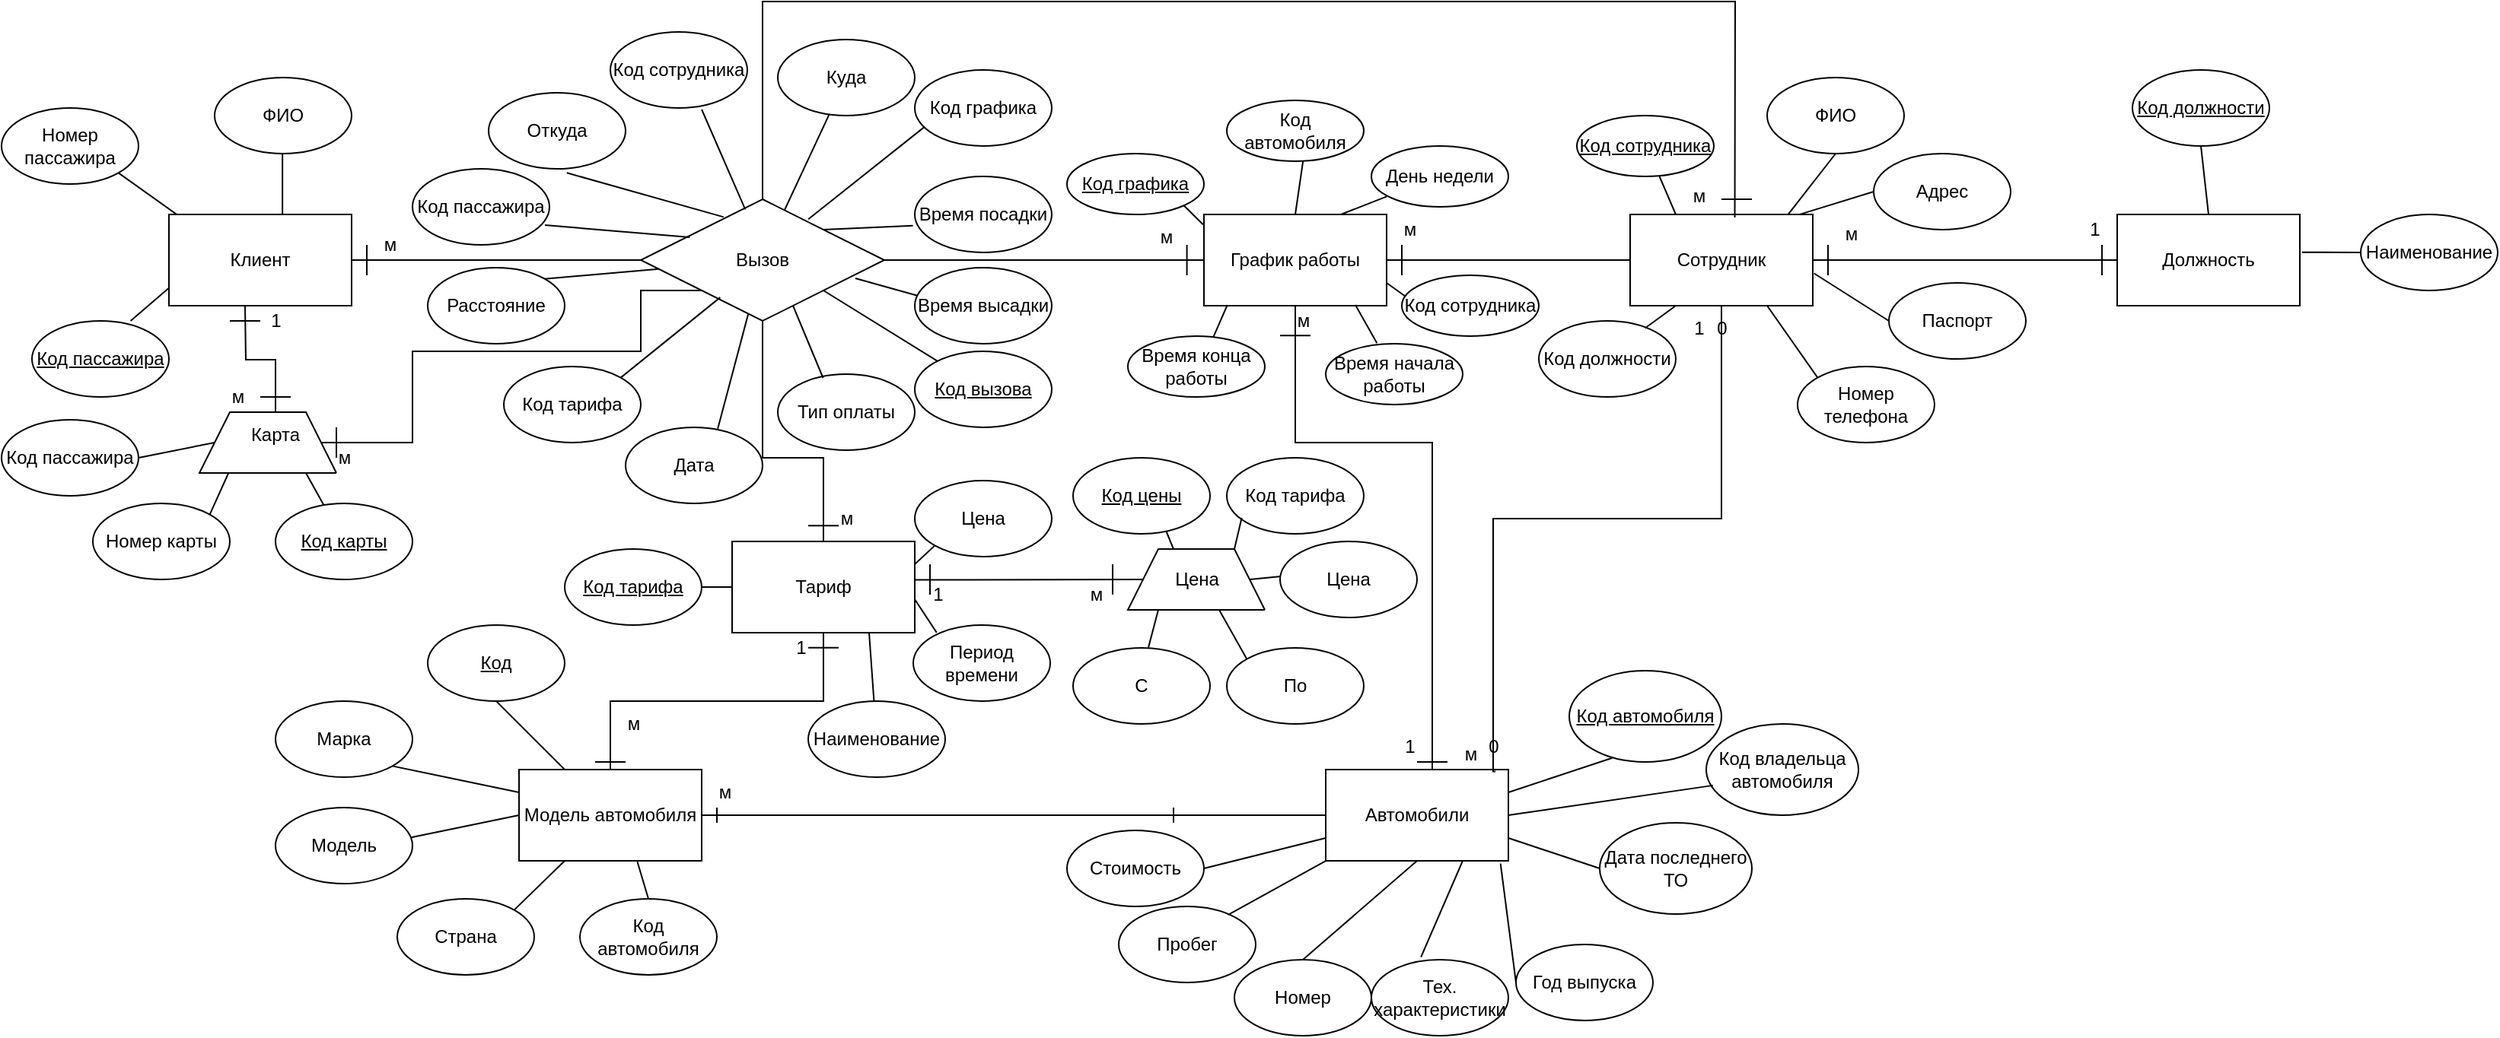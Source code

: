 <mxfile version="21.4.0" type="device">
  <diagram name="Страница 1" id="1fomyH5tn99syL91oA3N">
    <mxGraphModel dx="3263" dy="1215" grid="1" gridSize="10" guides="1" tooltips="1" connect="1" arrows="1" fold="1" page="1" pageScale="1" pageWidth="827" pageHeight="1169" math="0" shadow="0">
      <root>
        <mxCell id="0" />
        <mxCell id="1" parent="0" />
        <mxCell id="RmznwL4d9NSOxr5QhM6p-1" value="Автомобили" style="rounded=0;whiteSpace=wrap;html=1;" parent="1" vertex="1">
          <mxGeometry x="640" y="565" width="120" height="60" as="geometry" />
        </mxCell>
        <mxCell id="RmznwL4d9NSOxr5QhM6p-2" value="Сотрудник" style="rounded=0;whiteSpace=wrap;html=1;" parent="1" vertex="1">
          <mxGeometry x="840" y="200" width="120" height="60" as="geometry" />
        </mxCell>
        <mxCell id="RmznwL4d9NSOxr5QhM6p-9" value="Вызов" style="rhombus;whiteSpace=wrap;html=1;" parent="1" vertex="1">
          <mxGeometry x="190" y="190" width="160" height="80" as="geometry" />
        </mxCell>
        <mxCell id="RmznwL4d9NSOxr5QhM6p-16" value="Адрес" style="ellipse;whiteSpace=wrap;html=1;" parent="1" vertex="1">
          <mxGeometry x="1000" y="160" width="90" height="50" as="geometry" />
        </mxCell>
        <mxCell id="RmznwL4d9NSOxr5QhM6p-18" value="Номер телефона" style="ellipse;whiteSpace=wrap;html=1;" parent="1" vertex="1">
          <mxGeometry x="950" y="300" width="90" height="50" as="geometry" />
        </mxCell>
        <mxCell id="RmznwL4d9NSOxr5QhM6p-19" value="ФИО" style="ellipse;whiteSpace=wrap;html=1;" parent="1" vertex="1">
          <mxGeometry x="930" y="110" width="90" height="50" as="geometry" />
        </mxCell>
        <mxCell id="RmznwL4d9NSOxr5QhM6p-20" value="Паспорт" style="ellipse;whiteSpace=wrap;html=1;" parent="1" vertex="1">
          <mxGeometry x="1010" y="245" width="90" height="50" as="geometry" />
        </mxCell>
        <mxCell id="RmznwL4d9NSOxr5QhM6p-22" value="График работы" style="rounded=0;whiteSpace=wrap;html=1;" parent="1" vertex="1">
          <mxGeometry x="560" y="200" width="120" height="60" as="geometry" />
        </mxCell>
        <mxCell id="RmznwL4d9NSOxr5QhM6p-30" value="Стоимость" style="ellipse;whiteSpace=wrap;html=1;" parent="1" vertex="1">
          <mxGeometry x="470" y="605" width="90" height="50" as="geometry" />
        </mxCell>
        <mxCell id="RmznwL4d9NSOxr5QhM6p-31" value="Тех. характеристики" style="ellipse;whiteSpace=wrap;html=1;" parent="1" vertex="1">
          <mxGeometry x="670" y="690" width="90" height="50" as="geometry" />
        </mxCell>
        <mxCell id="RmznwL4d9NSOxr5QhM6p-32" value="Страна" style="ellipse;whiteSpace=wrap;html=1;" parent="1" vertex="1">
          <mxGeometry x="30" y="650" width="90" height="50" as="geometry" />
        </mxCell>
        <mxCell id="RmznwL4d9NSOxr5QhM6p-34" value="Номер" style="ellipse;whiteSpace=wrap;html=1;" parent="1" vertex="1">
          <mxGeometry x="580" y="690" width="90" height="50" as="geometry" />
        </mxCell>
        <mxCell id="RmznwL4d9NSOxr5QhM6p-36" value="Год выпуска" style="ellipse;whiteSpace=wrap;html=1;" parent="1" vertex="1">
          <mxGeometry x="765" y="680" width="90" height="50" as="geometry" />
        </mxCell>
        <mxCell id="RmznwL4d9NSOxr5QhM6p-37" value="Пробег" style="ellipse;whiteSpace=wrap;html=1;" parent="1" vertex="1">
          <mxGeometry x="504" y="655" width="90" height="50" as="geometry" />
        </mxCell>
        <mxCell id="RmznwL4d9NSOxr5QhM6p-38" value="Дата последнего ТО" style="ellipse;whiteSpace=wrap;html=1;" parent="1" vertex="1">
          <mxGeometry x="820" y="600" width="100" height="60" as="geometry" />
        </mxCell>
        <mxCell id="RmznwL4d9NSOxr5QhM6p-40" value="" style="endArrow=none;html=1;rounded=0;entryX=1;entryY=0.5;entryDx=0;entryDy=0;exitX=0;exitY=0.75;exitDx=0;exitDy=0;" parent="1" source="RmznwL4d9NSOxr5QhM6p-1" target="RmznwL4d9NSOxr5QhM6p-30" edge="1">
          <mxGeometry width="50" height="50" relative="1" as="geometry">
            <mxPoint x="730" y="520" as="sourcePoint" />
            <mxPoint x="780" y="470" as="targetPoint" />
          </mxGeometry>
        </mxCell>
        <mxCell id="RmznwL4d9NSOxr5QhM6p-42" value="" style="endArrow=none;html=1;rounded=0;entryX=0.75;entryY=1;entryDx=0;entryDy=0;exitX=0;exitY=0;exitDx=0;exitDy=0;" parent="1" source="RmznwL4d9NSOxr5QhM6p-18" target="RmznwL4d9NSOxr5QhM6p-2" edge="1">
          <mxGeometry width="50" height="50" relative="1" as="geometry">
            <mxPoint x="840" y="330" as="sourcePoint" />
            <mxPoint x="890" y="280" as="targetPoint" />
          </mxGeometry>
        </mxCell>
        <mxCell id="RmznwL4d9NSOxr5QhM6p-44" value="" style="endArrow=none;html=1;rounded=0;entryX=0.75;entryY=1;entryDx=0;entryDy=0;exitX=0.362;exitY=-0.034;exitDx=0;exitDy=0;exitPerimeter=0;" parent="1" source="RmznwL4d9NSOxr5QhM6p-31" target="RmznwL4d9NSOxr5QhM6p-1" edge="1">
          <mxGeometry width="50" height="50" relative="1" as="geometry">
            <mxPoint x="760" y="600" as="sourcePoint" />
            <mxPoint x="810" y="550" as="targetPoint" />
          </mxGeometry>
        </mxCell>
        <mxCell id="RmznwL4d9NSOxr5QhM6p-45" value="" style="endArrow=none;html=1;rounded=0;exitX=0.5;exitY=0;exitDx=0;exitDy=0;entryX=0.5;entryY=1;entryDx=0;entryDy=0;" parent="1" source="RmznwL4d9NSOxr5QhM6p-34" target="RmznwL4d9NSOxr5QhM6p-1" edge="1">
          <mxGeometry width="50" height="50" relative="1" as="geometry">
            <mxPoint x="560" y="600" as="sourcePoint" />
            <mxPoint x="610" y="550" as="targetPoint" />
          </mxGeometry>
        </mxCell>
        <mxCell id="RmznwL4d9NSOxr5QhM6p-47" value="" style="endArrow=none;html=1;rounded=0;entryX=0;entryY=0.5;entryDx=0;entryDy=0;exitX=0.957;exitY=1.03;exitDx=0;exitDy=0;exitPerimeter=0;" parent="1" target="RmznwL4d9NSOxr5QhM6p-36" edge="1" source="RmznwL4d9NSOxr5QhM6p-1">
          <mxGeometry width="50" height="50" relative="1" as="geometry">
            <mxPoint x="670" y="610" as="sourcePoint" />
            <mxPoint x="780" y="470" as="targetPoint" />
          </mxGeometry>
        </mxCell>
        <mxCell id="RmznwL4d9NSOxr5QhM6p-49" value="" style="endArrow=none;html=1;rounded=0;entryX=0;entryY=1;entryDx=0;entryDy=0;exitX=0.8;exitY=0.108;exitDx=0;exitDy=0;exitPerimeter=0;" parent="1" source="RmznwL4d9NSOxr5QhM6p-37" target="RmznwL4d9NSOxr5QhM6p-1" edge="1">
          <mxGeometry width="50" height="50" relative="1" as="geometry">
            <mxPoint x="460" y="600" as="sourcePoint" />
            <mxPoint x="510" y="550" as="targetPoint" />
          </mxGeometry>
        </mxCell>
        <mxCell id="RmznwL4d9NSOxr5QhM6p-53" value="" style="endArrow=none;html=1;rounded=0;exitX=1;exitY=0;exitDx=0;exitDy=0;" parent="1" source="RmznwL4d9NSOxr5QhM6p-68" target="RmznwL4d9NSOxr5QhM6p-9" edge="1">
          <mxGeometry width="50" height="50" relative="1" as="geometry">
            <mxPoint x="304" y="320" as="sourcePoint" />
            <mxPoint x="354" y="270" as="targetPoint" />
          </mxGeometry>
        </mxCell>
        <mxCell id="RmznwL4d9NSOxr5QhM6p-54" value="" style="endArrow=none;html=1;rounded=0;entryX=1;entryY=1;entryDx=0;entryDy=0;" parent="1" source="RmznwL4d9NSOxr5QhM6p-67" target="RmznwL4d9NSOxr5QhM6p-9" edge="1">
          <mxGeometry width="50" height="50" relative="1" as="geometry">
            <mxPoint x="390" y="335" as="sourcePoint" />
            <mxPoint x="440" y="285" as="targetPoint" />
          </mxGeometry>
        </mxCell>
        <mxCell id="RmznwL4d9NSOxr5QhM6p-55" value="" style="endArrow=none;html=1;rounded=0;exitX=0.673;exitY=0.018;exitDx=0;exitDy=0;exitPerimeter=0;" parent="1" source="RmznwL4d9NSOxr5QhM6p-62" target="RmznwL4d9NSOxr5QhM6p-9" edge="1">
          <mxGeometry width="50" height="50" relative="1" as="geometry">
            <mxPoint x="300" y="320" as="sourcePoint" />
            <mxPoint x="350" y="270" as="targetPoint" />
          </mxGeometry>
        </mxCell>
        <mxCell id="RmznwL4d9NSOxr5QhM6p-56" value="" style="endArrow=none;html=1;rounded=0;exitX=0.201;exitY=0.313;exitDx=0;exitDy=0;exitPerimeter=0;entryX=0.967;entryY=0.74;entryDx=0;entryDy=0;entryPerimeter=0;" parent="1" source="RmznwL4d9NSOxr5QhM6p-9" target="RmznwL4d9NSOxr5QhM6p-66" edge="1">
          <mxGeometry width="50" height="50" relative="1" as="geometry">
            <mxPoint x="220" y="260" as="sourcePoint" />
            <mxPoint x="270" y="210" as="targetPoint" />
          </mxGeometry>
        </mxCell>
        <mxCell id="RmznwL4d9NSOxr5QhM6p-57" value="" style="endArrow=none;html=1;rounded=0;exitX=0.34;exitY=0.146;exitDx=0;exitDy=0;exitPerimeter=0;entryX=0.571;entryY=1.053;entryDx=0;entryDy=0;entryPerimeter=0;" parent="1" source="RmznwL4d9NSOxr5QhM6p-9" target="RmznwL4d9NSOxr5QhM6p-65" edge="1">
          <mxGeometry width="50" height="50" relative="1" as="geometry">
            <mxPoint x="304" y="240" as="sourcePoint" />
            <mxPoint x="354" y="190" as="targetPoint" />
          </mxGeometry>
        </mxCell>
        <mxCell id="RmznwL4d9NSOxr5QhM6p-58" value="" style="endArrow=none;html=1;rounded=0;exitX=0.591;exitY=0.086;exitDx=0;exitDy=0;exitPerimeter=0;" parent="1" source="RmznwL4d9NSOxr5QhM6p-9" target="RmznwL4d9NSOxr5QhM6p-64" edge="1">
          <mxGeometry width="50" height="50" relative="1" as="geometry">
            <mxPoint x="414" y="240" as="sourcePoint" />
            <mxPoint x="464" y="190" as="targetPoint" />
          </mxGeometry>
        </mxCell>
        <mxCell id="RmznwL4d9NSOxr5QhM6p-60" value="" style="endArrow=none;html=1;rounded=0;exitX=0.867;exitY=-0.005;exitDx=0;exitDy=0;entryX=0.5;entryY=1;entryDx=0;entryDy=0;exitPerimeter=0;" parent="1" source="RmznwL4d9NSOxr5QhM6p-2" target="RmznwL4d9NSOxr5QhM6p-19" edge="1">
          <mxGeometry width="50" height="50" relative="1" as="geometry">
            <mxPoint x="660" y="240" as="sourcePoint" />
            <mxPoint x="710" y="190" as="targetPoint" />
          </mxGeometry>
        </mxCell>
        <mxCell id="RmznwL4d9NSOxr5QhM6p-61" value="" style="endArrow=none;html=1;rounded=0;entryX=0;entryY=0.5;entryDx=0;entryDy=0;exitX=0.926;exitY=0.001;exitDx=0;exitDy=0;exitPerimeter=0;" parent="1" source="RmznwL4d9NSOxr5QhM6p-2" target="RmznwL4d9NSOxr5QhM6p-16" edge="1">
          <mxGeometry width="50" height="50" relative="1" as="geometry">
            <mxPoint x="930" y="230" as="sourcePoint" />
            <mxPoint x="990" y="180" as="targetPoint" />
          </mxGeometry>
        </mxCell>
        <mxCell id="RmznwL4d9NSOxr5QhM6p-62" value="Дата" style="ellipse;whiteSpace=wrap;html=1;" parent="1" vertex="1">
          <mxGeometry x="180" y="340" width="90" height="50" as="geometry" />
        </mxCell>
        <mxCell id="RmznwL4d9NSOxr5QhM6p-64" value="Куда" style="ellipse;whiteSpace=wrap;html=1;" parent="1" vertex="1">
          <mxGeometry x="280" y="85" width="90" height="50" as="geometry" />
        </mxCell>
        <mxCell id="RmznwL4d9NSOxr5QhM6p-65" value="Откуда" style="ellipse;whiteSpace=wrap;html=1;" parent="1" vertex="1">
          <mxGeometry x="90" y="120" width="90" height="50" as="geometry" />
        </mxCell>
        <mxCell id="RmznwL4d9NSOxr5QhM6p-66" value="Код пассажира" style="ellipse;whiteSpace=wrap;html=1;" parent="1" vertex="1">
          <mxGeometry x="40" y="170" width="90" height="50" as="geometry" />
        </mxCell>
        <mxCell id="RmznwL4d9NSOxr5QhM6p-67" value="&lt;u&gt;Код вызова&lt;/u&gt;" style="ellipse;whiteSpace=wrap;html=1;" parent="1" vertex="1">
          <mxGeometry x="370" y="290" width="90" height="50" as="geometry" />
        </mxCell>
        <mxCell id="RmznwL4d9NSOxr5QhM6p-68" value="Расстояние" style="ellipse;whiteSpace=wrap;html=1;" parent="1" vertex="1">
          <mxGeometry x="50" y="235" width="90" height="50" as="geometry" />
        </mxCell>
        <mxCell id="RmznwL4d9NSOxr5QhM6p-71" value="" style="endArrow=none;html=1;rounded=0;entryX=0;entryY=0.5;entryDx=0;entryDy=0;exitX=1.007;exitY=0.646;exitDx=0;exitDy=0;exitPerimeter=0;" parent="1" source="RmznwL4d9NSOxr5QhM6p-2" target="RmznwL4d9NSOxr5QhM6p-20" edge="1">
          <mxGeometry width="50" height="50" relative="1" as="geometry">
            <mxPoint x="940" y="280" as="sourcePoint" />
            <mxPoint x="990" y="230" as="targetPoint" />
          </mxGeometry>
        </mxCell>
        <mxCell id="RmznwL4d9NSOxr5QhM6p-74" value="" style="endArrow=none;html=1;rounded=0;exitX=0.5;exitY=0;exitDx=0;exitDy=0;" parent="1" edge="1">
          <mxGeometry width="50" height="50" relative="1" as="geometry">
            <mxPoint x="-45.43" y="200" as="sourcePoint" />
            <mxPoint x="-45.43" y="160" as="targetPoint" />
          </mxGeometry>
        </mxCell>
        <mxCell id="RmznwL4d9NSOxr5QhM6p-78" value="" style="endArrow=none;html=1;rounded=0;entryX=0;entryY=0.5;entryDx=0;entryDy=0;exitX=1;exitY=0.75;exitDx=0;exitDy=0;" parent="1" source="RmznwL4d9NSOxr5QhM6p-1" target="RmznwL4d9NSOxr5QhM6p-38" edge="1">
          <mxGeometry width="50" height="50" relative="1" as="geometry">
            <mxPoint x="560" y="520" as="sourcePoint" />
            <mxPoint x="610" y="470" as="targetPoint" />
          </mxGeometry>
        </mxCell>
        <mxCell id="RmznwL4d9NSOxr5QhM6p-88" value="Номер пассажира" style="ellipse;whiteSpace=wrap;html=1;" parent="1" vertex="1">
          <mxGeometry x="-230" y="130" width="90" height="50" as="geometry" />
        </mxCell>
        <mxCell id="RmznwL4d9NSOxr5QhM6p-89" value="ФИО" style="ellipse;whiteSpace=wrap;html=1;" parent="1" vertex="1">
          <mxGeometry x="-90" y="110" width="90" height="50" as="geometry" />
        </mxCell>
        <mxCell id="RmznwL4d9NSOxr5QhM6p-91" value="&lt;u&gt;Код пассажира&lt;/u&gt;" style="ellipse;whiteSpace=wrap;html=1;" parent="1" vertex="1">
          <mxGeometry x="-210" y="270" width="90" height="50" as="geometry" />
        </mxCell>
        <mxCell id="RmznwL4d9NSOxr5QhM6p-92" value="" style="endArrow=none;html=1;rounded=0;" parent="1" edge="1">
          <mxGeometry width="50" height="50" relative="1" as="geometry">
            <mxPoint x="-10" y="370" as="sourcePoint" />
            <mxPoint x="-10" y="370" as="targetPoint" />
            <Array as="points">
              <mxPoint x="-100" y="370" />
              <mxPoint x="-80" y="330" />
              <mxPoint x="-30" y="330" />
            </Array>
          </mxGeometry>
        </mxCell>
        <mxCell id="RmznwL4d9NSOxr5QhM6p-93" value="" style="endArrow=none;html=1;rounded=0;entryX=0;entryY=0.75;entryDx=0;entryDy=0;exitX=0.72;exitY=0.001;exitDx=0;exitDy=0;exitPerimeter=0;" parent="1" source="RmznwL4d9NSOxr5QhM6p-91" edge="1">
          <mxGeometry width="50" height="50" relative="1" as="geometry">
            <mxPoint x="-110" y="260" as="sourcePoint" />
            <mxPoint x="-114.545" y="243.636" as="targetPoint" />
          </mxGeometry>
        </mxCell>
        <mxCell id="RmznwL4d9NSOxr5QhM6p-94" value="" style="endArrow=none;html=1;rounded=0;exitX=0;exitY=0;exitDx=0;exitDy=0;entryX=1;entryY=1;entryDx=0;entryDy=0;" parent="1" target="RmznwL4d9NSOxr5QhM6p-88" edge="1">
          <mxGeometry width="50" height="50" relative="1" as="geometry">
            <mxPoint x="-102.857" y="208.571" as="sourcePoint" />
            <mxPoint x="-110" y="170" as="targetPoint" />
          </mxGeometry>
        </mxCell>
        <mxCell id="RmznwL4d9NSOxr5QhM6p-99" value="Карта" style="text;strokeColor=none;align=center;fillColor=none;html=1;verticalAlign=middle;whiteSpace=wrap;rounded=0;" parent="1" vertex="1">
          <mxGeometry x="-80" y="330" width="60" height="30" as="geometry" />
        </mxCell>
        <mxCell id="RmznwL4d9NSOxr5QhM6p-101" value="Номер карты" style="ellipse;whiteSpace=wrap;html=1;" parent="1" vertex="1">
          <mxGeometry x="-170" y="390" width="90" height="50" as="geometry" />
        </mxCell>
        <mxCell id="RmznwL4d9NSOxr5QhM6p-103" value="" style="endArrow=none;html=1;rounded=0;exitX=1;exitY=0;exitDx=0;exitDy=0;" parent="1" source="RmznwL4d9NSOxr5QhM6p-101" edge="1">
          <mxGeometry width="50" height="50" relative="1" as="geometry">
            <mxPoint x="-80.87" y="400" as="sourcePoint" />
            <mxPoint x="-80.87" y="370" as="targetPoint" />
          </mxGeometry>
        </mxCell>
        <mxCell id="RmznwL4d9NSOxr5QhM6p-112" value="Модель автомобиля" style="rounded=0;whiteSpace=wrap;html=1;" parent="1" vertex="1">
          <mxGeometry x="110" y="565" width="120" height="60" as="geometry" />
        </mxCell>
        <mxCell id="RmznwL4d9NSOxr5QhM6p-114" value="Модель" style="ellipse;whiteSpace=wrap;html=1;" parent="1" vertex="1">
          <mxGeometry x="-50" y="590" width="90" height="50" as="geometry" />
        </mxCell>
        <mxCell id="RmznwL4d9NSOxr5QhM6p-115" value="Марка" style="ellipse;whiteSpace=wrap;html=1;" parent="1" vertex="1">
          <mxGeometry x="-50" y="520" width="90" height="50" as="geometry" />
        </mxCell>
        <mxCell id="RmznwL4d9NSOxr5QhM6p-117" value="&lt;u&gt;Код&lt;/u&gt;" style="ellipse;whiteSpace=wrap;html=1;" parent="1" vertex="1">
          <mxGeometry x="50" y="470" width="90" height="50" as="geometry" />
        </mxCell>
        <mxCell id="RmznwL4d9NSOxr5QhM6p-119" value="" style="endArrow=none;html=1;rounded=0;exitX=0.25;exitY=1;exitDx=0;exitDy=0;entryX=1;entryY=0;entryDx=0;entryDy=0;" parent="1" source="RmznwL4d9NSOxr5QhM6p-112" target="RmznwL4d9NSOxr5QhM6p-32" edge="1">
          <mxGeometry width="50" height="50" relative="1" as="geometry">
            <mxPoint x="540" y="480" as="sourcePoint" />
            <mxPoint x="120" y="660" as="targetPoint" />
          </mxGeometry>
        </mxCell>
        <mxCell id="RmznwL4d9NSOxr5QhM6p-120" value="" style="endArrow=none;html=1;rounded=0;exitX=1;exitY=1;exitDx=0;exitDy=0;entryX=0;entryY=0.25;entryDx=0;entryDy=0;" parent="1" source="RmznwL4d9NSOxr5QhM6p-115" target="RmznwL4d9NSOxr5QhM6p-112" edge="1">
          <mxGeometry width="50" height="50" relative="1" as="geometry">
            <mxPoint x="440" y="460" as="sourcePoint" />
            <mxPoint x="490" y="410" as="targetPoint" />
          </mxGeometry>
        </mxCell>
        <mxCell id="RmznwL4d9NSOxr5QhM6p-121" value="" style="endArrow=none;html=1;rounded=0;exitX=0.25;exitY=0;exitDx=0;exitDy=0;entryX=0.5;entryY=1;entryDx=0;entryDy=0;" parent="1" source="RmznwL4d9NSOxr5QhM6p-112" target="RmznwL4d9NSOxr5QhM6p-117" edge="1">
          <mxGeometry width="50" height="50" relative="1" as="geometry">
            <mxPoint x="459" y="470" as="sourcePoint" />
            <mxPoint x="509" y="420" as="targetPoint" />
          </mxGeometry>
        </mxCell>
        <mxCell id="RmznwL4d9NSOxr5QhM6p-122" value="" style="endArrow=none;html=1;rounded=0;entryX=0;entryY=0.5;entryDx=0;entryDy=0;exitX=0.99;exitY=0.392;exitDx=0;exitDy=0;exitPerimeter=0;" parent="1" source="RmznwL4d9NSOxr5QhM6p-114" target="RmznwL4d9NSOxr5QhM6p-112" edge="1">
          <mxGeometry width="50" height="50" relative="1" as="geometry">
            <mxPoint x="420" y="470" as="sourcePoint" />
            <mxPoint x="470" y="420" as="targetPoint" />
          </mxGeometry>
        </mxCell>
        <mxCell id="RmznwL4d9NSOxr5QhM6p-124" value="Тариф" style="rounded=0;whiteSpace=wrap;html=1;" parent="1" vertex="1">
          <mxGeometry x="250" y="415" width="120" height="60" as="geometry" />
        </mxCell>
        <mxCell id="RmznwL4d9NSOxr5QhM6p-127" value="Наименование" style="ellipse;whiteSpace=wrap;html=1;" parent="1" vertex="1">
          <mxGeometry x="300" y="520" width="90" height="50" as="geometry" />
        </mxCell>
        <mxCell id="RmznwL4d9NSOxr5QhM6p-128" value="&lt;u&gt;Код тарифа&lt;br&gt;&lt;/u&gt;" style="ellipse;whiteSpace=wrap;html=1;" parent="1" vertex="1">
          <mxGeometry x="140" y="420" width="90" height="50" as="geometry" />
        </mxCell>
        <mxCell id="RmznwL4d9NSOxr5QhM6p-129" value="" style="endArrow=none;html=1;rounded=0;entryX=0;entryY=0.5;entryDx=0;entryDy=0;exitX=1;exitY=0.5;exitDx=0;exitDy=0;" parent="1" source="RmznwL4d9NSOxr5QhM6p-128" target="RmznwL4d9NSOxr5QhM6p-124" edge="1">
          <mxGeometry width="50" height="50" relative="1" as="geometry">
            <mxPoint x="240" y="430" as="sourcePoint" />
            <mxPoint x="290" y="380" as="targetPoint" />
          </mxGeometry>
        </mxCell>
        <mxCell id="RmznwL4d9NSOxr5QhM6p-130" value="" style="endArrow=none;html=1;rounded=0;exitX=0.75;exitY=1;exitDx=0;exitDy=0;" parent="1" source="RmznwL4d9NSOxr5QhM6p-124" target="RmznwL4d9NSOxr5QhM6p-127" edge="1">
          <mxGeometry width="50" height="50" relative="1" as="geometry">
            <mxPoint x="390" y="440" as="sourcePoint" />
            <mxPoint x="440" y="390" as="targetPoint" />
          </mxGeometry>
        </mxCell>
        <mxCell id="RmznwL4d9NSOxr5QhM6p-131" value="&lt;u&gt;Код сотрудника&lt;/u&gt;" style="ellipse;whiteSpace=wrap;html=1;" parent="1" vertex="1">
          <mxGeometry x="805" y="135" width="90" height="40" as="geometry" />
        </mxCell>
        <mxCell id="RmznwL4d9NSOxr5QhM6p-132" value="" style="endArrow=none;html=1;rounded=0;entryX=0.603;entryY=1;entryDx=0;entryDy=0;exitX=0.25;exitY=0;exitDx=0;exitDy=0;entryPerimeter=0;" parent="1" source="RmznwL4d9NSOxr5QhM6p-2" target="RmznwL4d9NSOxr5QhM6p-131" edge="1">
          <mxGeometry width="50" height="50" relative="1" as="geometry">
            <mxPoint x="710" y="220" as="sourcePoint" />
            <mxPoint x="760" y="170" as="targetPoint" />
          </mxGeometry>
        </mxCell>
        <mxCell id="RmznwL4d9NSOxr5QhM6p-135" value="Цена" style="ellipse;whiteSpace=wrap;html=1;" parent="1" vertex="1">
          <mxGeometry x="370" y="375" width="90" height="50" as="geometry" />
        </mxCell>
        <mxCell id="RmznwL4d9NSOxr5QhM6p-137" value="" style="endArrow=none;html=1;rounded=0;entryX=0;entryY=1;entryDx=0;entryDy=0;exitX=1;exitY=0.25;exitDx=0;exitDy=0;" parent="1" source="RmznwL4d9NSOxr5QhM6p-124" target="RmznwL4d9NSOxr5QhM6p-135" edge="1">
          <mxGeometry width="50" height="50" relative="1" as="geometry">
            <mxPoint x="390" y="430" as="sourcePoint" />
            <mxPoint x="440" y="380" as="targetPoint" />
          </mxGeometry>
        </mxCell>
        <mxCell id="RmznwL4d9NSOxr5QhM6p-138" value="Должность" style="rounded=0;whiteSpace=wrap;html=1;" parent="1" vertex="1">
          <mxGeometry x="1160" y="200" width="120" height="60" as="geometry" />
        </mxCell>
        <mxCell id="RmznwL4d9NSOxr5QhM6p-140" value="&lt;u&gt;Код должности&lt;br&gt;&lt;/u&gt;" style="ellipse;whiteSpace=wrap;html=1;" parent="1" vertex="1">
          <mxGeometry x="1170" y="105" width="90" height="50" as="geometry" />
        </mxCell>
        <mxCell id="RmznwL4d9NSOxr5QhM6p-141" value="Наименование" style="ellipse;whiteSpace=wrap;html=1;" parent="1" vertex="1">
          <mxGeometry x="1320" y="200" width="90" height="50" as="geometry" />
        </mxCell>
        <mxCell id="RmznwL4d9NSOxr5QhM6p-143" value="" style="endArrow=none;html=1;rounded=0;entryX=0;entryY=0.5;entryDx=0;entryDy=0;exitX=1.011;exitY=0.414;exitDx=0;exitDy=0;exitPerimeter=0;" parent="1" source="RmznwL4d9NSOxr5QhM6p-138" target="RmznwL4d9NSOxr5QhM6p-141" edge="1">
          <mxGeometry width="50" height="50" relative="1" as="geometry">
            <mxPoint x="1270" y="250" as="sourcePoint" />
            <mxPoint x="1320" y="200" as="targetPoint" />
          </mxGeometry>
        </mxCell>
        <mxCell id="RmznwL4d9NSOxr5QhM6p-144" value="" style="endArrow=none;html=1;rounded=0;exitX=0.5;exitY=0;exitDx=0;exitDy=0;entryX=0.5;entryY=1;entryDx=0;entryDy=0;" parent="1" source="RmznwL4d9NSOxr5QhM6p-138" target="RmznwL4d9NSOxr5QhM6p-140" edge="1">
          <mxGeometry width="50" height="50" relative="1" as="geometry">
            <mxPoint x="1160" y="210" as="sourcePoint" />
            <mxPoint x="1210" y="160" as="targetPoint" />
          </mxGeometry>
        </mxCell>
        <mxCell id="Nvd_IEoB-1AbVl6Ycs7t-1" value="&lt;div&gt;м&lt;/div&gt;" style="text;html=1;align=center;verticalAlign=middle;resizable=0;points=[];autosize=1;strokeColor=none;fillColor=none;" parent="1" vertex="1">
          <mxGeometry x="-90" y="305" width="30" height="30" as="geometry" />
        </mxCell>
        <mxCell id="Nvd_IEoB-1AbVl6Ycs7t-9" value="м" style="text;html=1;align=center;verticalAlign=middle;resizable=0;points=[];autosize=1;strokeColor=none;fillColor=none;" parent="1" vertex="1">
          <mxGeometry x="310" y="385" width="30" height="30" as="geometry" />
        </mxCell>
        <mxCell id="Nvd_IEoB-1AbVl6Ycs7t-12" value="м" style="text;html=1;align=center;verticalAlign=middle;resizable=0;points=[];autosize=1;strokeColor=none;fillColor=none;" parent="1" vertex="1">
          <mxGeometry x="680" y="195" width="30" height="30" as="geometry" />
        </mxCell>
        <mxCell id="Nvd_IEoB-1AbVl6Ycs7t-16" value="&lt;div&gt;м&lt;/div&gt;&lt;div&gt;&lt;br&gt;&lt;/div&gt;" style="text;html=1;align=center;verticalAlign=middle;resizable=0;points=[];autosize=1;strokeColor=none;fillColor=none;" parent="1" vertex="1">
          <mxGeometry x="970" y="200" width="30" height="40" as="geometry" />
        </mxCell>
        <mxCell id="Nvd_IEoB-1AbVl6Ycs7t-18" value="" style="endArrow=none;html=1;rounded=0;exitX=1;exitY=0.5;exitDx=0;exitDy=0;" parent="1" source="RmznwL4d9NSOxr5QhM6p-2" edge="1">
          <mxGeometry width="50" height="50" relative="1" as="geometry">
            <mxPoint x="930" y="230" as="sourcePoint" />
            <mxPoint x="1160" y="230" as="targetPoint" />
          </mxGeometry>
        </mxCell>
        <mxCell id="Nvd_IEoB-1AbVl6Ycs7t-17" value="1" style="text;html=1;align=center;verticalAlign=middle;resizable=0;points=[];autosize=1;strokeColor=none;fillColor=none;" parent="1" vertex="1">
          <mxGeometry x="1130" y="195" width="30" height="30" as="geometry" />
        </mxCell>
        <mxCell id="Nvd_IEoB-1AbVl6Ycs7t-19" value="Время посадки" style="ellipse;whiteSpace=wrap;html=1;" parent="1" vertex="1">
          <mxGeometry x="370" y="175" width="90" height="50" as="geometry" />
        </mxCell>
        <mxCell id="Nvd_IEoB-1AbVl6Ycs7t-20" value="" style="endArrow=none;html=1;rounded=0;entryX=-0.013;entryY=0.648;entryDx=0;entryDy=0;entryPerimeter=0;exitX=1;exitY=0;exitDx=0;exitDy=0;" parent="1" source="RmznwL4d9NSOxr5QhM6p-9" target="Nvd_IEoB-1AbVl6Ycs7t-19" edge="1">
          <mxGeometry width="50" height="50" relative="1" as="geometry">
            <mxPoint x="300" y="245" as="sourcePoint" />
            <mxPoint x="350" y="195" as="targetPoint" />
          </mxGeometry>
        </mxCell>
        <mxCell id="Nvd_IEoB-1AbVl6Ycs7t-21" value="Время высадки" style="ellipse;whiteSpace=wrap;html=1;" parent="1" vertex="1">
          <mxGeometry x="370" y="235" width="90" height="50" as="geometry" />
        </mxCell>
        <mxCell id="Nvd_IEoB-1AbVl6Ycs7t-22" value="" style="endArrow=none;html=1;rounded=0;entryX=0.019;entryY=0.367;entryDx=0;entryDy=0;entryPerimeter=0;exitX=0.881;exitY=0.65;exitDx=0;exitDy=0;exitPerimeter=0;" parent="1" source="RmznwL4d9NSOxr5QhM6p-9" target="Nvd_IEoB-1AbVl6Ycs7t-21" edge="1">
          <mxGeometry width="50" height="50" relative="1" as="geometry">
            <mxPoint x="330" y="220" as="sourcePoint" />
            <mxPoint x="370" y="180" as="targetPoint" />
          </mxGeometry>
        </mxCell>
        <mxCell id="Nvd_IEoB-1AbVl6Ycs7t-24" value="" style="endArrow=none;html=1;rounded=0;exitX=0.5;exitY=0;exitDx=0;exitDy=0;entryX=0.573;entryY=0.033;entryDx=0;entryDy=0;entryPerimeter=0;" parent="1" source="RmznwL4d9NSOxr5QhM6p-9" target="RmznwL4d9NSOxr5QhM6p-2" edge="1">
          <mxGeometry width="50" height="50" relative="1" as="geometry">
            <mxPoint x="260" y="180" as="sourcePoint" />
            <mxPoint x="880" y="60" as="targetPoint" />
            <Array as="points">
              <mxPoint x="270" y="60" />
              <mxPoint x="909" y="60" />
            </Array>
          </mxGeometry>
        </mxCell>
        <mxCell id="Nvd_IEoB-1AbVl6Ycs7t-27" value="Код владельца автомобиля" style="ellipse;whiteSpace=wrap;html=1;" parent="1" vertex="1">
          <mxGeometry x="890" y="535" width="100" height="60" as="geometry" />
        </mxCell>
        <mxCell id="Nvd_IEoB-1AbVl6Ycs7t-28" value="" style="endArrow=none;html=1;rounded=0;exitX=1;exitY=0.5;exitDx=0;exitDy=0;entryX=0.044;entryY=0.674;entryDx=0;entryDy=0;entryPerimeter=0;" parent="1" source="RmznwL4d9NSOxr5QhM6p-1" target="Nvd_IEoB-1AbVl6Ycs7t-27" edge="1">
          <mxGeometry width="50" height="50" relative="1" as="geometry">
            <mxPoint x="670" y="555" as="sourcePoint" />
            <mxPoint x="760" y="552" as="targetPoint" />
          </mxGeometry>
        </mxCell>
        <mxCell id="Nvd_IEoB-1AbVl6Ycs7t-29" value="&lt;u&gt;Код графика&lt;/u&gt;" style="ellipse;whiteSpace=wrap;html=1;" parent="1" vertex="1">
          <mxGeometry x="470" y="160" width="90" height="40" as="geometry" />
        </mxCell>
        <mxCell id="Nvd_IEoB-1AbVl6Ycs7t-30" value="День недели" style="ellipse;whiteSpace=wrap;html=1;" parent="1" vertex="1">
          <mxGeometry x="670" y="155" width="90" height="40" as="geometry" />
        </mxCell>
        <mxCell id="Nvd_IEoB-1AbVl6Ycs7t-31" value="Время конца работы" style="ellipse;whiteSpace=wrap;html=1;" parent="1" vertex="1">
          <mxGeometry x="510" y="280" width="90" height="40" as="geometry" />
        </mxCell>
        <mxCell id="Nvd_IEoB-1AbVl6Ycs7t-32" value="Время начала работы" style="ellipse;whiteSpace=wrap;html=1;" parent="1" vertex="1">
          <mxGeometry x="640" y="285" width="90" height="40" as="geometry" />
        </mxCell>
        <mxCell id="Nvd_IEoB-1AbVl6Ycs7t-33" value="" style="endArrow=none;html=1;rounded=0;entryX=1;entryY=1;entryDx=0;entryDy=0;exitX=-0.005;exitY=0.11;exitDx=0;exitDy=0;exitPerimeter=0;" parent="1" source="RmznwL4d9NSOxr5QhM6p-22" target="Nvd_IEoB-1AbVl6Ycs7t-29" edge="1">
          <mxGeometry width="50" height="50" relative="1" as="geometry">
            <mxPoint x="550" y="420" as="sourcePoint" />
            <mxPoint x="600" y="370" as="targetPoint" />
          </mxGeometry>
        </mxCell>
        <mxCell id="Nvd_IEoB-1AbVl6Ycs7t-34" value="" style="endArrow=none;html=1;rounded=0;entryX=0.112;entryY=0.83;entryDx=0;entryDy=0;entryPerimeter=0;exitX=0.75;exitY=0;exitDx=0;exitDy=0;" parent="1" source="RmznwL4d9NSOxr5QhM6p-22" target="Nvd_IEoB-1AbVl6Ycs7t-30" edge="1">
          <mxGeometry width="50" height="50" relative="1" as="geometry">
            <mxPoint x="550" y="420" as="sourcePoint" />
            <mxPoint x="600" y="370" as="targetPoint" />
          </mxGeometry>
        </mxCell>
        <mxCell id="Nvd_IEoB-1AbVl6Ycs7t-35" value="" style="endArrow=none;html=1;rounded=0;entryX=0.829;entryY=0.991;entryDx=0;entryDy=0;entryPerimeter=0;exitX=0.374;exitY=-0.01;exitDx=0;exitDy=0;exitPerimeter=0;" parent="1" source="Nvd_IEoB-1AbVl6Ycs7t-32" target="RmznwL4d9NSOxr5QhM6p-22" edge="1">
          <mxGeometry width="50" height="50" relative="1" as="geometry">
            <mxPoint x="550" y="420" as="sourcePoint" />
            <mxPoint x="600" y="370" as="targetPoint" />
          </mxGeometry>
        </mxCell>
        <mxCell id="Nvd_IEoB-1AbVl6Ycs7t-36" value="" style="endArrow=none;html=1;rounded=0;entryX=0.128;entryY=0.993;entryDx=0;entryDy=0;entryPerimeter=0;exitX=0.625;exitY=0.012;exitDx=0;exitDy=0;exitPerimeter=0;" parent="1" source="Nvd_IEoB-1AbVl6Ycs7t-31" target="RmznwL4d9NSOxr5QhM6p-22" edge="1">
          <mxGeometry width="50" height="50" relative="1" as="geometry">
            <mxPoint x="550" y="420" as="sourcePoint" />
            <mxPoint x="600" y="370" as="targetPoint" />
          </mxGeometry>
        </mxCell>
        <mxCell id="Nvd_IEoB-1AbVl6Ycs7t-38" value="" style="endArrow=none;html=1;rounded=0;entryX=0.5;entryY=1;entryDx=0;entryDy=0;exitX=0.5;exitY=0;exitDx=0;exitDy=0;edgeStyle=orthogonalEdgeStyle;" parent="1" source="RmznwL4d9NSOxr5QhM6p-112" target="RmznwL4d9NSOxr5QhM6p-124" edge="1">
          <mxGeometry width="50" height="50" relative="1" as="geometry">
            <mxPoint x="260" y="540" as="sourcePoint" />
            <mxPoint x="310" y="490" as="targetPoint" />
          </mxGeometry>
        </mxCell>
        <mxCell id="Nvd_IEoB-1AbVl6Ycs7t-39" value="" style="endArrow=none;html=1;rounded=0;entryX=0;entryY=1;entryDx=0;entryDy=0;edgeStyle=orthogonalEdgeStyle;" parent="1" target="RmznwL4d9NSOxr5QhM6p-9" edge="1">
          <mxGeometry width="50" height="50" relative="1" as="geometry">
            <mxPoint x="-20" y="350" as="sourcePoint" />
            <mxPoint x="70" y="320" as="targetPoint" />
            <Array as="points">
              <mxPoint x="40" y="350" />
              <mxPoint x="40" y="290" />
              <mxPoint x="190" y="290" />
              <mxPoint x="190" y="250" />
            </Array>
          </mxGeometry>
        </mxCell>
        <mxCell id="Nvd_IEoB-1AbVl6Ycs7t-40" value="Период времени" style="ellipse;whiteSpace=wrap;html=1;" parent="1" vertex="1">
          <mxGeometry x="369" y="470" width="90" height="50" as="geometry" />
        </mxCell>
        <mxCell id="Nvd_IEoB-1AbVl6Ycs7t-41" value="" style="endArrow=none;html=1;rounded=0;exitX=0.999;exitY=0.631;exitDx=0;exitDy=0;entryX=0.171;entryY=0.099;entryDx=0;entryDy=0;exitPerimeter=0;entryPerimeter=0;" parent="1" source="RmznwL4d9NSOxr5QhM6p-124" target="Nvd_IEoB-1AbVl6Ycs7t-40" edge="1">
          <mxGeometry width="50" height="50" relative="1" as="geometry">
            <mxPoint x="480" y="410" as="sourcePoint" />
            <mxPoint x="530" y="360" as="targetPoint" />
          </mxGeometry>
        </mxCell>
        <mxCell id="Nvd_IEoB-1AbVl6Ycs7t-43" value="" style="endArrow=none;html=1;rounded=0;entryX=0;entryY=0.5;entryDx=0;entryDy=0;exitX=1;exitY=0.5;exitDx=0;exitDy=0;" parent="1" source="RmznwL4d9NSOxr5QhM6p-112" target="RmznwL4d9NSOxr5QhM6p-1" edge="1">
          <mxGeometry width="50" height="50" relative="1" as="geometry">
            <mxPoint x="250" y="585" as="sourcePoint" />
            <mxPoint x="300" y="535" as="targetPoint" />
          </mxGeometry>
        </mxCell>
        <mxCell id="Nvd_IEoB-1AbVl6Ycs7t-46" value="" style="endArrow=none;html=1;rounded=0;exitX=0.5;exitY=0;exitDx=0;exitDy=0;edgeStyle=orthogonalEdgeStyle;" parent="1" source="RmznwL4d9NSOxr5QhM6p-99" edge="1">
          <mxGeometry width="50" height="50" relative="1" as="geometry">
            <mxPoint x="170" y="320" as="sourcePoint" />
            <mxPoint x="-70" y="260" as="targetPoint" />
          </mxGeometry>
        </mxCell>
        <mxCell id="Nvd_IEoB-1AbVl6Ycs7t-50" value="м" style="text;html=1;align=center;verticalAlign=middle;resizable=0;points=[];autosize=1;strokeColor=none;fillColor=none;" parent="1" vertex="1">
          <mxGeometry x="-20" y="345" width="30" height="30" as="geometry" />
        </mxCell>
        <mxCell id="Nvd_IEoB-1AbVl6Ycs7t-53" value="м" style="text;html=1;align=center;verticalAlign=middle;resizable=0;points=[];autosize=1;strokeColor=none;fillColor=none;" parent="1" vertex="1">
          <mxGeometry x="170" y="520" width="30" height="30" as="geometry" />
        </mxCell>
        <mxCell id="Nvd_IEoB-1AbVl6Ycs7t-54" value="1" style="text;html=1;align=center;verticalAlign=middle;resizable=0;points=[];autosize=1;strokeColor=none;fillColor=none;" parent="1" vertex="1">
          <mxGeometry x="280" y="470" width="30" height="30" as="geometry" />
        </mxCell>
        <mxCell id="Nvd_IEoB-1AbVl6Ycs7t-55" value="" style="endArrow=none;html=1;rounded=0;exitX=0.5;exitY=0;exitDx=0;exitDy=0;edgeStyle=orthogonalEdgeStyle;entryX=0.5;entryY=1;entryDx=0;entryDy=0;" parent="1" source="RmznwL4d9NSOxr5QhM6p-124" target="RmznwL4d9NSOxr5QhM6p-9" edge="1">
          <mxGeometry width="50" height="50" relative="1" as="geometry">
            <mxPoint x="115" y="390" as="sourcePoint" />
            <mxPoint x="269" y="270" as="targetPoint" />
            <Array as="points">
              <mxPoint x="310" y="360" />
              <mxPoint x="270" y="360" />
            </Array>
          </mxGeometry>
        </mxCell>
        <mxCell id="Nvd_IEoB-1AbVl6Ycs7t-58" value="" style="endArrow=none;html=1;rounded=0;entryX=0.5;entryY=1;entryDx=0;entryDy=0;exitX=0.552;exitY=1.041;exitDx=0;exitDy=0;edgeStyle=orthogonalEdgeStyle;exitPerimeter=0;" parent="1" source="Nvd_IEoB-1AbVl6Ycs7t-74" target="RmznwL4d9NSOxr5QhM6p-2" edge="1">
          <mxGeometry width="50" height="50" relative="1" as="geometry">
            <mxPoint x="700" y="440" as="sourcePoint" />
            <mxPoint x="750" y="390" as="targetPoint" />
            <Array as="points">
              <mxPoint x="750" y="566" />
              <mxPoint x="750" y="400" />
              <mxPoint x="900" y="400" />
            </Array>
          </mxGeometry>
        </mxCell>
        <mxCell id="Nvd_IEoB-1AbVl6Ycs7t-59" value="м" style="text;html=1;align=center;verticalAlign=middle;resizable=0;points=[];autosize=1;strokeColor=none;fillColor=none;" parent="1" vertex="1">
          <mxGeometry x="230" y="565" width="30" height="30" as="geometry" />
        </mxCell>
        <mxCell id="Nvd_IEoB-1AbVl6Ycs7t-60" value="" style="endArrow=none;html=1;rounded=0;exitX=0.25;exitY=0;exitDx=0;exitDy=0;edgeStyle=orthogonalEdgeStyle;entryX=0.5;entryY=1;entryDx=0;entryDy=0;" parent="1" source="RmznwL4d9NSOxr5QhM6p-1" target="RmznwL4d9NSOxr5QhM6p-22" edge="1">
          <mxGeometry width="50" height="50" relative="1" as="geometry">
            <mxPoint x="380" y="550" as="sourcePoint" />
            <mxPoint x="610" y="260" as="targetPoint" />
            <Array as="points">
              <mxPoint x="710" y="565" />
              <mxPoint x="710" y="350" />
              <mxPoint x="620" y="350" />
            </Array>
          </mxGeometry>
        </mxCell>
        <mxCell id="Nvd_IEoB-1AbVl6Ycs7t-62" value="Тип оплаты" style="ellipse;whiteSpace=wrap;html=1;" parent="1" vertex="1">
          <mxGeometry x="280" y="305" width="90" height="50" as="geometry" />
        </mxCell>
        <mxCell id="Nvd_IEoB-1AbVl6Ycs7t-63" value="&lt;u&gt;Код карты&lt;/u&gt;" style="ellipse;whiteSpace=wrap;html=1;" parent="1" vertex="1">
          <mxGeometry x="-50" y="390" width="90" height="50" as="geometry" />
        </mxCell>
        <mxCell id="Nvd_IEoB-1AbVl6Ycs7t-64" value="" style="endArrow=none;html=1;rounded=0;" parent="1" target="Nvd_IEoB-1AbVl6Ycs7t-63" edge="1">
          <mxGeometry width="50" height="50" relative="1" as="geometry">
            <mxPoint x="-30" y="370" as="sourcePoint" />
            <mxPoint x="-23" y="388" as="targetPoint" />
          </mxGeometry>
        </mxCell>
        <mxCell id="Nvd_IEoB-1AbVl6Ycs7t-72" value="м" style="text;html=1;align=center;verticalAlign=middle;resizable=0;points=[];autosize=1;strokeColor=none;fillColor=none;" parent="1" vertex="1">
          <mxGeometry x="610" y="255" width="30" height="30" as="geometry" />
        </mxCell>
        <mxCell id="Nvd_IEoB-1AbVl6Ycs7t-73" value="0" style="text;html=1;align=center;verticalAlign=middle;resizable=0;points=[];autosize=1;strokeColor=none;fillColor=none;" parent="1" vertex="1">
          <mxGeometry x="885" y="260" width="30" height="30" as="geometry" />
        </mxCell>
        <mxCell id="Nvd_IEoB-1AbVl6Ycs7t-75" value="&lt;u&gt;Код автомобиля&lt;/u&gt;" style="ellipse;whiteSpace=wrap;html=1;" parent="1" vertex="1">
          <mxGeometry x="800" y="500" width="100" height="60" as="geometry" />
        </mxCell>
        <mxCell id="Nvd_IEoB-1AbVl6Ycs7t-76" value="" style="endArrow=none;html=1;rounded=0;entryX=0.282;entryY=0.956;entryDx=0;entryDy=0;entryPerimeter=0;exitX=1;exitY=0.25;exitDx=0;exitDy=0;" parent="1" source="RmznwL4d9NSOxr5QhM6p-1" target="Nvd_IEoB-1AbVl6Ycs7t-75" edge="1">
          <mxGeometry width="50" height="50" relative="1" as="geometry">
            <mxPoint x="660" y="550" as="sourcePoint" />
            <mxPoint x="770" y="550" as="targetPoint" />
          </mxGeometry>
        </mxCell>
        <mxCell id="Nvd_IEoB-1AbVl6Ycs7t-79" value="" style="endArrow=none;html=1;rounded=0;" parent="1" edge="1">
          <mxGeometry width="50" height="50" relative="1" as="geometry">
            <mxPoint x="10" y="240" as="sourcePoint" />
            <mxPoint x="10" y="220" as="targetPoint" />
          </mxGeometry>
        </mxCell>
        <mxCell id="Nvd_IEoB-1AbVl6Ycs7t-81" value="" style="endArrow=none;html=1;rounded=0;" parent="1" edge="1">
          <mxGeometry width="50" height="50" relative="1" as="geometry">
            <mxPoint x="630" y="279.61" as="sourcePoint" />
            <mxPoint x="610" y="279.61" as="targetPoint" />
            <Array as="points" />
          </mxGeometry>
        </mxCell>
        <mxCell id="Nvd_IEoB-1AbVl6Ycs7t-82" value="" style="endArrow=none;html=1;rounded=0;" parent="1" edge="1">
          <mxGeometry width="50" height="50" relative="1" as="geometry">
            <mxPoint x="690" y="240" as="sourcePoint" />
            <mxPoint x="690" y="220" as="targetPoint" />
            <Array as="points" />
          </mxGeometry>
        </mxCell>
        <mxCell id="Nvd_IEoB-1AbVl6Ycs7t-83" value="" style="endArrow=none;html=1;rounded=0;exitX=1;exitY=0.5;exitDx=0;exitDy=0;entryX=0;entryY=0.5;entryDx=0;entryDy=0;" parent="1" source="RmznwL4d9NSOxr5QhM6p-22" target="RmznwL4d9NSOxr5QhM6p-2" edge="1">
          <mxGeometry width="50" height="50" relative="1" as="geometry">
            <mxPoint x="280" y="200" as="sourcePoint" />
            <mxPoint x="889" y="212" as="targetPoint" />
            <Array as="points" />
          </mxGeometry>
        </mxCell>
        <mxCell id="Nvd_IEoB-1AbVl6Ycs7t-86" value="" style="endArrow=none;html=1;rounded=0;" parent="1" edge="1">
          <mxGeometry width="50" height="50" relative="1" as="geometry">
            <mxPoint x="160" y="560" as="sourcePoint" />
            <mxPoint x="180" y="560" as="targetPoint" />
            <Array as="points" />
          </mxGeometry>
        </mxCell>
        <mxCell id="Nvd_IEoB-1AbVl6Ycs7t-88" value="" style="endArrow=none;html=1;rounded=0;" parent="1" edge="1">
          <mxGeometry width="50" height="50" relative="1" as="geometry">
            <mxPoint x="240" y="600" as="sourcePoint" />
            <mxPoint x="240" y="590" as="targetPoint" />
            <Array as="points" />
          </mxGeometry>
        </mxCell>
        <mxCell id="Nvd_IEoB-1AbVl6Ycs7t-90" value="" style="endArrow=none;html=1;rounded=0;" parent="1" edge="1">
          <mxGeometry width="50" height="50" relative="1" as="geometry">
            <mxPoint x="-60" y="320" as="sourcePoint" />
            <mxPoint x="-40" y="320" as="targetPoint" />
            <Array as="points" />
          </mxGeometry>
        </mxCell>
        <mxCell id="Nvd_IEoB-1AbVl6Ycs7t-95" value="" style="endArrow=none;html=1;rounded=0;exitX=0.331;exitY=0.05;exitDx=0;exitDy=0;exitPerimeter=0;" parent="1" source="Nvd_IEoB-1AbVl6Ycs7t-62" edge="1">
          <mxGeometry width="50" height="50" relative="1" as="geometry">
            <mxPoint x="367" y="300" as="sourcePoint" />
            <mxPoint x="290" y="260" as="targetPoint" />
          </mxGeometry>
        </mxCell>
        <mxCell id="kzqRbBWokFdx9vGnOLY--1" value="" style="endArrow=none;html=1;rounded=0;exitX=1;exitY=0.5;exitDx=0;exitDy=0;entryX=0;entryY=0.5;entryDx=0;entryDy=0;" parent="1" source="RmznwL4d9NSOxr5QhM6p-9" target="RmznwL4d9NSOxr5QhM6p-22" edge="1">
          <mxGeometry width="50" height="50" relative="1" as="geometry">
            <mxPoint x="480" y="250" as="sourcePoint" />
            <mxPoint x="530" y="200" as="targetPoint" />
          </mxGeometry>
        </mxCell>
        <mxCell id="kzqRbBWokFdx9vGnOLY--2" value="" style="endArrow=none;html=1;rounded=0;" parent="1" edge="1">
          <mxGeometry width="50" height="50" relative="1" as="geometry">
            <mxPoint x="548.8" y="240" as="sourcePoint" />
            <mxPoint x="548.8" y="220" as="targetPoint" />
          </mxGeometry>
        </mxCell>
        <mxCell id="kzqRbBWokFdx9vGnOLY--3" value="м" style="text;html=1;align=center;verticalAlign=middle;resizable=0;points=[];autosize=1;strokeColor=none;fillColor=none;" parent="1" vertex="1">
          <mxGeometry x="520" y="200" width="30" height="30" as="geometry" />
        </mxCell>
        <mxCell id="kzqRbBWokFdx9vGnOLY--4" value="Код пассажира&lt;u&gt;&lt;br&gt;&lt;/u&gt;" style="ellipse;whiteSpace=wrap;html=1;" parent="1" vertex="1">
          <mxGeometry x="-230" y="335" width="90" height="50" as="geometry" />
        </mxCell>
        <mxCell id="kzqRbBWokFdx9vGnOLY--5" value="" style="endArrow=none;html=1;rounded=0;exitX=1;exitY=0.5;exitDx=0;exitDy=0;" parent="1" source="kzqRbBWokFdx9vGnOLY--4" edge="1">
          <mxGeometry width="50" height="50" relative="1" as="geometry">
            <mxPoint x="-130" y="365" as="sourcePoint" />
            <mxPoint x="-90" y="350" as="targetPoint" />
          </mxGeometry>
        </mxCell>
        <mxCell id="kzqRbBWokFdx9vGnOLY--7" value="" style="endArrow=none;html=1;rounded=0;entryX=0;entryY=0.5;entryDx=0;entryDy=0;exitX=1;exitY=0.5;exitDx=0;exitDy=0;" parent="1" target="RmznwL4d9NSOxr5QhM6p-9" edge="1">
          <mxGeometry width="50" height="50" relative="1" as="geometry">
            <mxPoint x="-10" y="230" as="sourcePoint" />
            <mxPoint x="190" y="230" as="targetPoint" />
          </mxGeometry>
        </mxCell>
        <mxCell id="kzqRbBWokFdx9vGnOLY--6" value="м" style="text;html=1;align=center;verticalAlign=middle;resizable=0;points=[];autosize=1;strokeColor=none;fillColor=none;" parent="1" vertex="1">
          <mxGeometry x="10" y="205" width="30" height="30" as="geometry" />
        </mxCell>
        <mxCell id="kzqRbBWokFdx9vGnOLY--14" value="" style="endArrow=none;html=1;rounded=0;" parent="1" edge="1">
          <mxGeometry width="50" height="50" relative="1" as="geometry">
            <mxPoint x="900" y="190" as="sourcePoint" />
            <mxPoint x="920" y="190" as="targetPoint" />
          </mxGeometry>
        </mxCell>
        <mxCell id="kzqRbBWokFdx9vGnOLY--15" value="" style="endArrow=none;html=1;rounded=0;" parent="1" edge="1">
          <mxGeometry width="50" height="50" relative="1" as="geometry">
            <mxPoint x="-80" y="270" as="sourcePoint" />
            <mxPoint x="-60" y="270" as="targetPoint" />
          </mxGeometry>
        </mxCell>
        <mxCell id="kzqRbBWokFdx9vGnOLY--16" value="1" style="text;html=1;align=center;verticalAlign=middle;resizable=0;points=[];autosize=1;strokeColor=none;fillColor=none;" parent="1" vertex="1">
          <mxGeometry x="-65" y="255" width="30" height="30" as="geometry" />
        </mxCell>
        <mxCell id="kzqRbBWokFdx9vGnOLY--17" value="" style="endArrow=none;html=1;rounded=0;" parent="1" edge="1">
          <mxGeometry width="50" height="50" relative="1" as="geometry">
            <mxPoint x="-50" y="330" as="sourcePoint" />
            <mxPoint x="-30" y="330" as="targetPoint" />
            <Array as="points" />
          </mxGeometry>
        </mxCell>
        <mxCell id="kzqRbBWokFdx9vGnOLY--19" value="" style="endArrow=none;html=1;rounded=0;" parent="1" edge="1">
          <mxGeometry width="50" height="50" relative="1" as="geometry">
            <mxPoint x="-10" y="340" as="sourcePoint" />
            <mxPoint x="-10" y="360" as="targetPoint" />
          </mxGeometry>
        </mxCell>
        <mxCell id="kzqRbBWokFdx9vGnOLY--21" value="Клиент" style="rounded=0;whiteSpace=wrap;html=1;" parent="1" vertex="1">
          <mxGeometry x="-120" y="200" width="120" height="60" as="geometry" />
        </mxCell>
        <mxCell id="kzqRbBWokFdx9vGnOLY--22" value="&lt;div&gt;м&lt;/div&gt;&lt;div&gt;&lt;br&gt;&lt;/div&gt;" style="text;html=1;align=center;verticalAlign=middle;resizable=0;points=[];autosize=1;strokeColor=none;fillColor=none;" parent="1" vertex="1">
          <mxGeometry x="870" y="175" width="30" height="40" as="geometry" />
        </mxCell>
        <mxCell id="kzqRbBWokFdx9vGnOLY--23" value="" style="endArrow=none;html=1;rounded=0;" parent="1" edge="1">
          <mxGeometry width="50" height="50" relative="1" as="geometry">
            <mxPoint x="300" y="404.66" as="sourcePoint" />
            <mxPoint x="320" y="404.66" as="targetPoint" />
          </mxGeometry>
        </mxCell>
        <mxCell id="kzqRbBWokFdx9vGnOLY--24" value="1" style="text;html=1;align=center;verticalAlign=middle;resizable=0;points=[];autosize=1;strokeColor=none;fillColor=none;" parent="1" vertex="1">
          <mxGeometry x="680" y="535" width="30" height="30" as="geometry" />
        </mxCell>
        <mxCell id="kzqRbBWokFdx9vGnOLY--27" value="" style="endArrow=none;html=1;rounded=0;entryX=0.5;entryY=1;entryDx=0;entryDy=0;exitX=0.75;exitY=0;exitDx=0;exitDy=0;edgeStyle=orthogonalEdgeStyle;" parent="1" source="RmznwL4d9NSOxr5QhM6p-1" target="Nvd_IEoB-1AbVl6Ycs7t-74" edge="1">
          <mxGeometry width="50" height="50" relative="1" as="geometry">
            <mxPoint x="640" y="565" as="sourcePoint" />
            <mxPoint x="870" y="260" as="targetPoint" />
            <Array as="points">
              <mxPoint x="650" y="565" />
            </Array>
          </mxGeometry>
        </mxCell>
        <mxCell id="kzqRbBWokFdx9vGnOLY--28" value="" style="endArrow=none;html=1;rounded=0;" parent="1" edge="1">
          <mxGeometry width="50" height="50" relative="1" as="geometry">
            <mxPoint x="700" y="560" as="sourcePoint" />
            <mxPoint x="720" y="560" as="targetPoint" />
            <Array as="points" />
          </mxGeometry>
        </mxCell>
        <mxCell id="kzqRbBWokFdx9vGnOLY--29" value="1" style="text;html=1;align=center;verticalAlign=middle;resizable=0;points=[];autosize=1;strokeColor=none;fillColor=none;" parent="1" vertex="1">
          <mxGeometry x="870" y="260" width="30" height="30" as="geometry" />
        </mxCell>
        <mxCell id="kzqRbBWokFdx9vGnOLY--30" value="м" style="text;html=1;align=center;verticalAlign=middle;resizable=0;points=[];autosize=1;strokeColor=none;fillColor=none;" parent="1" vertex="1">
          <mxGeometry x="720" y="540" width="30" height="30" as="geometry" />
        </mxCell>
        <mxCell id="kzqRbBWokFdx9vGnOLY--31" value="" style="endArrow=none;html=1;rounded=0;" parent="1" edge="1">
          <mxGeometry width="50" height="50" relative="1" as="geometry">
            <mxPoint x="970" y="220" as="sourcePoint" />
            <mxPoint x="970" y="240" as="targetPoint" />
          </mxGeometry>
        </mxCell>
        <mxCell id="kzqRbBWokFdx9vGnOLY--32" value="" style="endArrow=none;html=1;rounded=0;" parent="1" edge="1">
          <mxGeometry width="50" height="50" relative="1" as="geometry">
            <mxPoint x="1150" y="240" as="sourcePoint" />
            <mxPoint x="1150" y="220" as="targetPoint" />
          </mxGeometry>
        </mxCell>
        <mxCell id="kzqRbBWokFdx9vGnOLY--33" value="" style="endArrow=none;html=1;rounded=0;" parent="1" edge="1">
          <mxGeometry width="50" height="50" relative="1" as="geometry">
            <mxPoint x="540" y="600" as="sourcePoint" />
            <mxPoint x="540" y="590" as="targetPoint" />
          </mxGeometry>
        </mxCell>
        <mxCell id="kzqRbBWokFdx9vGnOLY--34" value="" style="endArrow=none;html=1;rounded=0;" parent="1" edge="1">
          <mxGeometry width="50" height="50" relative="1" as="geometry">
            <mxPoint x="300" y="484.83" as="sourcePoint" />
            <mxPoint x="320" y="484.83" as="targetPoint" />
          </mxGeometry>
        </mxCell>
        <mxCell id="kzqRbBWokFdx9vGnOLY--36" value="Код автомобиля" style="ellipse;whiteSpace=wrap;html=1;" parent="1" vertex="1">
          <mxGeometry x="575" y="125" width="90" height="40" as="geometry" />
        </mxCell>
        <mxCell id="kzqRbBWokFdx9vGnOLY--38" value="" style="endArrow=none;html=1;rounded=0;exitX=0.5;exitY=0;exitDx=0;exitDy=0;entryX=0.557;entryY=0.991;entryDx=0;entryDy=0;entryPerimeter=0;" parent="1" source="RmznwL4d9NSOxr5QhM6p-22" target="kzqRbBWokFdx9vGnOLY--36" edge="1">
          <mxGeometry width="50" height="50" relative="1" as="geometry">
            <mxPoint x="560" y="215" as="sourcePoint" />
            <mxPoint x="610" y="165" as="targetPoint" />
          </mxGeometry>
        </mxCell>
        <mxCell id="kzqRbBWokFdx9vGnOLY--39" value="Код сотрудника" style="ellipse;whiteSpace=wrap;html=1;" parent="1" vertex="1">
          <mxGeometry x="690" y="240" width="90" height="40" as="geometry" />
        </mxCell>
        <mxCell id="kzqRbBWokFdx9vGnOLY--40" value="" style="endArrow=none;html=1;rounded=0;exitX=1;exitY=0.75;exitDx=0;exitDy=0;entryX=0.024;entryY=0.343;entryDx=0;entryDy=0;entryPerimeter=0;" parent="1" source="RmznwL4d9NSOxr5QhM6p-22" target="kzqRbBWokFdx9vGnOLY--39" edge="1">
          <mxGeometry width="50" height="50" relative="1" as="geometry">
            <mxPoint x="670" y="290" as="sourcePoint" />
            <mxPoint x="720" y="240" as="targetPoint" />
          </mxGeometry>
        </mxCell>
        <mxCell id="kzqRbBWokFdx9vGnOLY--41" value="Код должности" style="ellipse;whiteSpace=wrap;html=1;" parent="1" vertex="1">
          <mxGeometry x="780" y="270" width="90" height="50" as="geometry" />
        </mxCell>
        <mxCell id="kzqRbBWokFdx9vGnOLY--42" value="" style="endArrow=none;html=1;rounded=0;entryX=0.25;entryY=1;entryDx=0;entryDy=0;exitX=0.776;exitY=0.095;exitDx=0;exitDy=0;exitPerimeter=0;" parent="1" source="kzqRbBWokFdx9vGnOLY--41" target="RmznwL4d9NSOxr5QhM6p-2" edge="1">
          <mxGeometry width="50" height="50" relative="1" as="geometry">
            <mxPoint x="860" y="307" as="sourcePoint" />
            <mxPoint x="817" y="260" as="targetPoint" />
          </mxGeometry>
        </mxCell>
        <mxCell id="kzqRbBWokFdx9vGnOLY--48" value="Код тарифа" style="ellipse;whiteSpace=wrap;html=1;" parent="1" vertex="1">
          <mxGeometry x="100" y="300" width="90" height="50" as="geometry" />
        </mxCell>
        <mxCell id="kzqRbBWokFdx9vGnOLY--49" value="Код сотрудника" style="ellipse;whiteSpace=wrap;html=1;" parent="1" vertex="1">
          <mxGeometry x="170" y="80" width="90" height="50" as="geometry" />
        </mxCell>
        <mxCell id="kzqRbBWokFdx9vGnOLY--50" value="Код графика" style="ellipse;whiteSpace=wrap;html=1;" parent="1" vertex="1">
          <mxGeometry x="370" y="105" width="90" height="50" as="geometry" />
        </mxCell>
        <mxCell id="kzqRbBWokFdx9vGnOLY--51" value="" style="endArrow=none;html=1;rounded=0;entryX=0.667;entryY=1.02;entryDx=0;entryDy=0;entryPerimeter=0;exitX=0.429;exitY=0.084;exitDx=0;exitDy=0;exitPerimeter=0;" parent="1" source="RmznwL4d9NSOxr5QhM6p-9" target="kzqRbBWokFdx9vGnOLY--49" edge="1">
          <mxGeometry width="50" height="50" relative="1" as="geometry">
            <mxPoint x="200" y="210" as="sourcePoint" />
            <mxPoint x="250" y="160" as="targetPoint" />
          </mxGeometry>
        </mxCell>
        <mxCell id="kzqRbBWokFdx9vGnOLY--52" value="" style="endArrow=none;html=1;rounded=0;exitX=0.688;exitY=0.164;exitDx=0;exitDy=0;exitPerimeter=0;entryX=0.071;entryY=0.749;entryDx=0;entryDy=0;entryPerimeter=0;" parent="1" source="RmznwL4d9NSOxr5QhM6p-9" target="kzqRbBWokFdx9vGnOLY--50" edge="1">
          <mxGeometry width="50" height="50" relative="1" as="geometry">
            <mxPoint x="320" y="190" as="sourcePoint" />
            <mxPoint x="370" y="140" as="targetPoint" />
          </mxGeometry>
        </mxCell>
        <mxCell id="kzqRbBWokFdx9vGnOLY--55" value="" style="endArrow=none;html=1;rounded=0;entryX=0.326;entryY=0.807;entryDx=0;entryDy=0;entryPerimeter=0;exitX=1;exitY=0;exitDx=0;exitDy=0;" parent="1" source="kzqRbBWokFdx9vGnOLY--48" target="RmznwL4d9NSOxr5QhM6p-9" edge="1">
          <mxGeometry width="50" height="50" relative="1" as="geometry">
            <mxPoint x="190" y="310" as="sourcePoint" />
            <mxPoint x="240" y="260" as="targetPoint" />
          </mxGeometry>
        </mxCell>
        <mxCell id="kzqRbBWokFdx9vGnOLY--56" value="Код автомобиля" style="ellipse;whiteSpace=wrap;html=1;" parent="1" vertex="1">
          <mxGeometry x="150" y="650" width="90" height="50" as="geometry" />
        </mxCell>
        <mxCell id="kzqRbBWokFdx9vGnOLY--57" value="" style="endArrow=none;html=1;rounded=0;exitX=0.648;exitY=1.011;exitDx=0;exitDy=0;exitPerimeter=0;entryX=0.5;entryY=0;entryDx=0;entryDy=0;" parent="1" source="RmznwL4d9NSOxr5QhM6p-112" target="kzqRbBWokFdx9vGnOLY--56" edge="1">
          <mxGeometry width="50" height="50" relative="1" as="geometry">
            <mxPoint x="270" y="650" as="sourcePoint" />
            <mxPoint x="320" y="600" as="targetPoint" />
          </mxGeometry>
        </mxCell>
        <mxCell id="G0pUR8CLIHgKDuFHwaAW-1" value="" style="endArrow=none;html=1;rounded=0;entryX=0.5;entryY=1;entryDx=0;entryDy=0;exitX=0.916;exitY=-0.007;exitDx=0;exitDy=0;edgeStyle=orthogonalEdgeStyle;exitPerimeter=0;" edge="1" parent="1" source="RmznwL4d9NSOxr5QhM6p-1" target="Nvd_IEoB-1AbVl6Ycs7t-74">
          <mxGeometry width="50" height="50" relative="1" as="geometry">
            <mxPoint x="750" y="565" as="sourcePoint" />
            <mxPoint x="870" y="260" as="targetPoint" />
            <Array as="points" />
          </mxGeometry>
        </mxCell>
        <mxCell id="Nvd_IEoB-1AbVl6Ycs7t-74" value="0" style="text;html=1;align=center;verticalAlign=middle;resizable=0;points=[];autosize=1;strokeColor=none;fillColor=none;" parent="1" vertex="1">
          <mxGeometry x="735" y="535" width="30" height="30" as="geometry" />
        </mxCell>
        <mxCell id="G0pUR8CLIHgKDuFHwaAW-2" value="" style="endArrow=none;html=1;rounded=0;" edge="1" parent="1">
          <mxGeometry width="50" height="50" relative="1" as="geometry">
            <mxPoint x="600" y="460" as="sourcePoint" />
            <mxPoint x="600" y="460" as="targetPoint" />
            <Array as="points">
              <mxPoint x="510" y="460" />
              <mxPoint x="530" y="420" />
              <mxPoint x="580" y="420" />
            </Array>
          </mxGeometry>
        </mxCell>
        <mxCell id="G0pUR8CLIHgKDuFHwaAW-3" value="Цена" style="text;html=1;align=center;verticalAlign=middle;resizable=0;points=[];autosize=1;strokeColor=none;fillColor=none;" vertex="1" parent="1">
          <mxGeometry x="530" y="425" width="50" height="30" as="geometry" />
        </mxCell>
        <mxCell id="G0pUR8CLIHgKDuFHwaAW-4" value="" style="endArrow=none;html=1;rounded=0;exitX=1.002;exitY=0.421;exitDx=0;exitDy=0;exitPerimeter=0;" edge="1" parent="1" source="RmznwL4d9NSOxr5QhM6p-124">
          <mxGeometry width="50" height="50" relative="1" as="geometry">
            <mxPoint x="414" y="427.5" as="sourcePoint" />
            <mxPoint x="520" y="440" as="targetPoint" />
          </mxGeometry>
        </mxCell>
        <mxCell id="G0pUR8CLIHgKDuFHwaAW-5" value="&lt;u&gt;Код цены&lt;/u&gt;" style="ellipse;whiteSpace=wrap;html=1;" vertex="1" parent="1">
          <mxGeometry x="474" y="360" width="90" height="50" as="geometry" />
        </mxCell>
        <mxCell id="G0pUR8CLIHgKDuFHwaAW-6" value="Код тарифа" style="ellipse;whiteSpace=wrap;html=1;" vertex="1" parent="1">
          <mxGeometry x="575" y="360" width="90" height="50" as="geometry" />
        </mxCell>
        <mxCell id="G0pUR8CLIHgKDuFHwaAW-7" value="С" style="ellipse;whiteSpace=wrap;html=1;" vertex="1" parent="1">
          <mxGeometry x="474" y="485" width="90" height="50" as="geometry" />
        </mxCell>
        <mxCell id="G0pUR8CLIHgKDuFHwaAW-8" value="По" style="ellipse;whiteSpace=wrap;html=1;" vertex="1" parent="1">
          <mxGeometry x="575" y="485" width="90" height="50" as="geometry" />
        </mxCell>
        <mxCell id="G0pUR8CLIHgKDuFHwaAW-10" value="Цена" style="ellipse;whiteSpace=wrap;html=1;" vertex="1" parent="1">
          <mxGeometry x="610" y="415" width="90" height="50" as="geometry" />
        </mxCell>
        <mxCell id="G0pUR8CLIHgKDuFHwaAW-11" value="" style="endArrow=none;html=1;rounded=0;exitX=0.549;exitY=0.003;exitDx=0;exitDy=0;exitPerimeter=0;" edge="1" parent="1" source="G0pUR8CLIHgKDuFHwaAW-7">
          <mxGeometry width="50" height="50" relative="1" as="geometry">
            <mxPoint x="470" y="450" as="sourcePoint" />
            <mxPoint x="530" y="460" as="targetPoint" />
          </mxGeometry>
        </mxCell>
        <mxCell id="G0pUR8CLIHgKDuFHwaAW-12" value="" style="endArrow=none;html=1;rounded=0;entryX=0;entryY=0;entryDx=0;entryDy=0;" edge="1" parent="1" target="G0pUR8CLIHgKDuFHwaAW-8">
          <mxGeometry width="50" height="50" relative="1" as="geometry">
            <mxPoint x="570" y="460" as="sourcePoint" />
            <mxPoint x="520" y="400" as="targetPoint" />
          </mxGeometry>
        </mxCell>
        <mxCell id="G0pUR8CLIHgKDuFHwaAW-13" value="" style="endArrow=none;html=1;rounded=0;entryX=0.005;entryY=0.46;entryDx=0;entryDy=0;entryPerimeter=0;" edge="1" parent="1" target="G0pUR8CLIHgKDuFHwaAW-10">
          <mxGeometry width="50" height="50" relative="1" as="geometry">
            <mxPoint x="590" y="440" as="sourcePoint" />
            <mxPoint x="520" y="400" as="targetPoint" />
          </mxGeometry>
        </mxCell>
        <mxCell id="G0pUR8CLIHgKDuFHwaAW-14" value="" style="endArrow=none;html=1;rounded=0;entryX=0.109;entryY=0.789;entryDx=0;entryDy=0;entryPerimeter=0;" edge="1" parent="1" target="G0pUR8CLIHgKDuFHwaAW-6">
          <mxGeometry width="50" height="50" relative="1" as="geometry">
            <mxPoint x="580" y="420" as="sourcePoint" />
            <mxPoint x="520" y="400" as="targetPoint" />
          </mxGeometry>
        </mxCell>
        <mxCell id="G0pUR8CLIHgKDuFHwaAW-15" value="" style="endArrow=none;html=1;rounded=0;entryX=0.681;entryY=0.97;entryDx=0;entryDy=0;entryPerimeter=0;" edge="1" parent="1" target="G0pUR8CLIHgKDuFHwaAW-5">
          <mxGeometry width="50" height="50" relative="1" as="geometry">
            <mxPoint x="540" y="420" as="sourcePoint" />
            <mxPoint x="535" y="415" as="targetPoint" />
          </mxGeometry>
        </mxCell>
        <mxCell id="G0pUR8CLIHgKDuFHwaAW-16" value="" style="endArrow=none;html=1;rounded=0;" edge="1" parent="1">
          <mxGeometry width="50" height="50" relative="1" as="geometry">
            <mxPoint x="500" y="450" as="sourcePoint" />
            <mxPoint x="500" y="430" as="targetPoint" />
          </mxGeometry>
        </mxCell>
        <mxCell id="G0pUR8CLIHgKDuFHwaAW-17" value="" style="endArrow=none;html=1;rounded=0;" edge="1" parent="1">
          <mxGeometry width="50" height="50" relative="1" as="geometry">
            <mxPoint x="380" y="450" as="sourcePoint" />
            <mxPoint x="380" y="430" as="targetPoint" />
          </mxGeometry>
        </mxCell>
        <mxCell id="G0pUR8CLIHgKDuFHwaAW-18" value="1" style="text;html=1;align=center;verticalAlign=middle;resizable=0;points=[];autosize=1;strokeColor=none;fillColor=none;" vertex="1" parent="1">
          <mxGeometry x="370" y="435" width="30" height="30" as="geometry" />
        </mxCell>
        <mxCell id="G0pUR8CLIHgKDuFHwaAW-19" value="м" style="text;html=1;align=center;verticalAlign=middle;resizable=0;points=[];autosize=1;strokeColor=none;fillColor=none;" vertex="1" parent="1">
          <mxGeometry x="474" y="435" width="30" height="30" as="geometry" />
        </mxCell>
      </root>
    </mxGraphModel>
  </diagram>
</mxfile>
